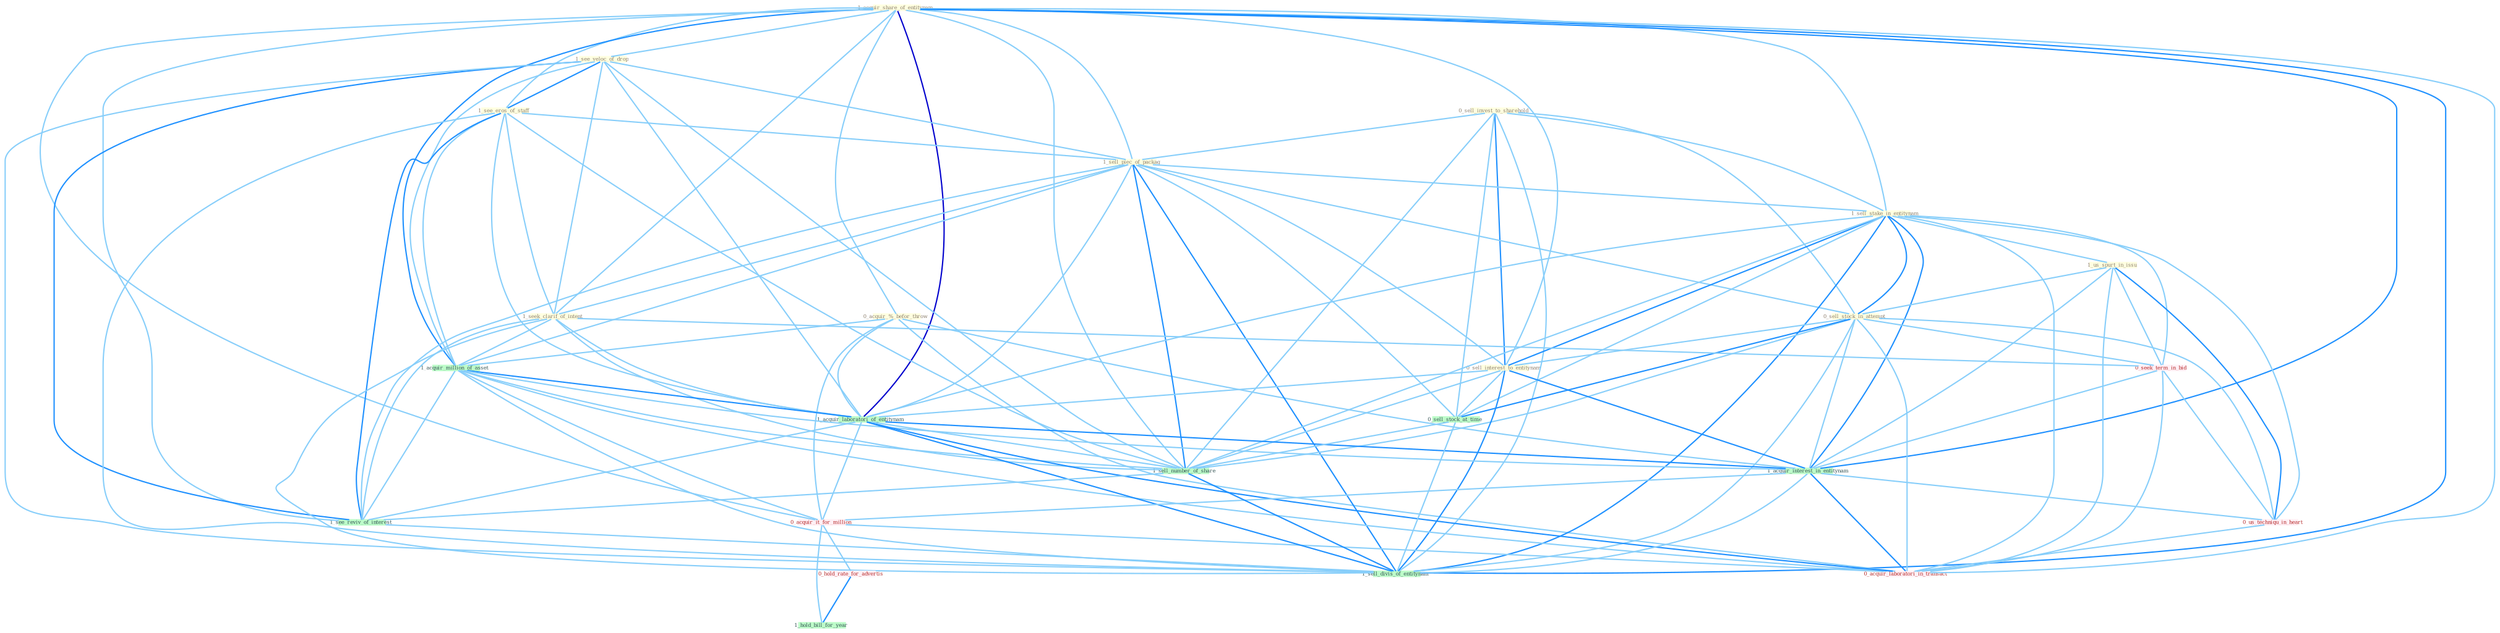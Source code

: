 Graph G{ 
    node
    [shape=polygon,style=filled,width=.5,height=.06,color="#BDFCC9",fixedsize=true,fontsize=4,
    fontcolor="#2f4f4f"];
    {node
    [color="#ffffe0", fontcolor="#8b7d6b"] "1_acquir_share_of_entitynam " "0_acquir_%_befor_throw " "1_see_veloc_of_drop " "0_sell_invest_to_sharehold " "1_see_eros_of_staff " "1_sell_piec_of_packag " "1_sell_stake_in_entitynam " "1_us_spurt_in_issu " "0_sell_stock_in_attempt " "0_sell_interest_to_entitynam " "1_seek_clarif_of_intent "}
{node [color="#fff0f5", fontcolor="#b22222"] "0_seek_term_in_bid " "0_us_techniqu_in_heart " "0_acquir_it_for_million " "0_hold_rate_for_advertis " "0_acquir_laboratori_in_transact "}
edge [color="#B0E2FF"];

	"1_acquir_share_of_entitynam " -- "0_acquir_%_befor_throw " [w="1", color="#87cefa" ];
	"1_acquir_share_of_entitynam " -- "1_see_veloc_of_drop " [w="1", color="#87cefa" ];
	"1_acquir_share_of_entitynam " -- "1_see_eros_of_staff " [w="1", color="#87cefa" ];
	"1_acquir_share_of_entitynam " -- "1_sell_piec_of_packag " [w="1", color="#87cefa" ];
	"1_acquir_share_of_entitynam " -- "1_sell_stake_in_entitynam " [w="1", color="#87cefa" ];
	"1_acquir_share_of_entitynam " -- "0_sell_interest_to_entitynam " [w="1", color="#87cefa" ];
	"1_acquir_share_of_entitynam " -- "1_seek_clarif_of_intent " [w="1", color="#87cefa" ];
	"1_acquir_share_of_entitynam " -- "1_acquir_million_of_asset " [w="2", color="#1e90ff" , len=0.8];
	"1_acquir_share_of_entitynam " -- "1_acquir_laboratori_of_entitynam " [w="3", color="#0000cd" , len=0.6];
	"1_acquir_share_of_entitynam " -- "1_acquir_interest_in_entitynam " [w="2", color="#1e90ff" , len=0.8];
	"1_acquir_share_of_entitynam " -- "0_acquir_it_for_million " [w="1", color="#87cefa" ];
	"1_acquir_share_of_entitynam " -- "0_acquir_laboratori_in_transact " [w="1", color="#87cefa" ];
	"1_acquir_share_of_entitynam " -- "1_sell_number_of_share " [w="1", color="#87cefa" ];
	"1_acquir_share_of_entitynam " -- "1_see_reviv_of_interest " [w="1", color="#87cefa" ];
	"1_acquir_share_of_entitynam " -- "1_sell_divis_of_entitynam " [w="2", color="#1e90ff" , len=0.8];
	"0_acquir_%_befor_throw " -- "1_acquir_million_of_asset " [w="1", color="#87cefa" ];
	"0_acquir_%_befor_throw " -- "1_acquir_laboratori_of_entitynam " [w="1", color="#87cefa" ];
	"0_acquir_%_befor_throw " -- "1_acquir_interest_in_entitynam " [w="1", color="#87cefa" ];
	"0_acquir_%_befor_throw " -- "0_acquir_it_for_million " [w="1", color="#87cefa" ];
	"0_acquir_%_befor_throw " -- "0_acquir_laboratori_in_transact " [w="1", color="#87cefa" ];
	"1_see_veloc_of_drop " -- "1_see_eros_of_staff " [w="2", color="#1e90ff" , len=0.8];
	"1_see_veloc_of_drop " -- "1_sell_piec_of_packag " [w="1", color="#87cefa" ];
	"1_see_veloc_of_drop " -- "1_seek_clarif_of_intent " [w="1", color="#87cefa" ];
	"1_see_veloc_of_drop " -- "1_acquir_million_of_asset " [w="1", color="#87cefa" ];
	"1_see_veloc_of_drop " -- "1_acquir_laboratori_of_entitynam " [w="1", color="#87cefa" ];
	"1_see_veloc_of_drop " -- "1_sell_number_of_share " [w="1", color="#87cefa" ];
	"1_see_veloc_of_drop " -- "1_see_reviv_of_interest " [w="2", color="#1e90ff" , len=0.8];
	"1_see_veloc_of_drop " -- "1_sell_divis_of_entitynam " [w="1", color="#87cefa" ];
	"0_sell_invest_to_sharehold " -- "1_sell_piec_of_packag " [w="1", color="#87cefa" ];
	"0_sell_invest_to_sharehold " -- "1_sell_stake_in_entitynam " [w="1", color="#87cefa" ];
	"0_sell_invest_to_sharehold " -- "0_sell_stock_in_attempt " [w="1", color="#87cefa" ];
	"0_sell_invest_to_sharehold " -- "0_sell_interest_to_entitynam " [w="2", color="#1e90ff" , len=0.8];
	"0_sell_invest_to_sharehold " -- "0_sell_stock_at_time " [w="1", color="#87cefa" ];
	"0_sell_invest_to_sharehold " -- "1_sell_number_of_share " [w="1", color="#87cefa" ];
	"0_sell_invest_to_sharehold " -- "1_sell_divis_of_entitynam " [w="1", color="#87cefa" ];
	"1_see_eros_of_staff " -- "1_sell_piec_of_packag " [w="1", color="#87cefa" ];
	"1_see_eros_of_staff " -- "1_seek_clarif_of_intent " [w="1", color="#87cefa" ];
	"1_see_eros_of_staff " -- "1_acquir_million_of_asset " [w="1", color="#87cefa" ];
	"1_see_eros_of_staff " -- "1_acquir_laboratori_of_entitynam " [w="1", color="#87cefa" ];
	"1_see_eros_of_staff " -- "1_sell_number_of_share " [w="1", color="#87cefa" ];
	"1_see_eros_of_staff " -- "1_see_reviv_of_interest " [w="2", color="#1e90ff" , len=0.8];
	"1_see_eros_of_staff " -- "1_sell_divis_of_entitynam " [w="1", color="#87cefa" ];
	"1_sell_piec_of_packag " -- "1_sell_stake_in_entitynam " [w="1", color="#87cefa" ];
	"1_sell_piec_of_packag " -- "0_sell_stock_in_attempt " [w="1", color="#87cefa" ];
	"1_sell_piec_of_packag " -- "0_sell_interest_to_entitynam " [w="1", color="#87cefa" ];
	"1_sell_piec_of_packag " -- "1_seek_clarif_of_intent " [w="1", color="#87cefa" ];
	"1_sell_piec_of_packag " -- "1_acquir_million_of_asset " [w="1", color="#87cefa" ];
	"1_sell_piec_of_packag " -- "1_acquir_laboratori_of_entitynam " [w="1", color="#87cefa" ];
	"1_sell_piec_of_packag " -- "0_sell_stock_at_time " [w="1", color="#87cefa" ];
	"1_sell_piec_of_packag " -- "1_sell_number_of_share " [w="2", color="#1e90ff" , len=0.8];
	"1_sell_piec_of_packag " -- "1_see_reviv_of_interest " [w="1", color="#87cefa" ];
	"1_sell_piec_of_packag " -- "1_sell_divis_of_entitynam " [w="2", color="#1e90ff" , len=0.8];
	"1_sell_stake_in_entitynam " -- "1_us_spurt_in_issu " [w="1", color="#87cefa" ];
	"1_sell_stake_in_entitynam " -- "0_sell_stock_in_attempt " [w="2", color="#1e90ff" , len=0.8];
	"1_sell_stake_in_entitynam " -- "0_sell_interest_to_entitynam " [w="2", color="#1e90ff" , len=0.8];
	"1_sell_stake_in_entitynam " -- "1_acquir_laboratori_of_entitynam " [w="1", color="#87cefa" ];
	"1_sell_stake_in_entitynam " -- "0_seek_term_in_bid " [w="1", color="#87cefa" ];
	"1_sell_stake_in_entitynam " -- "1_acquir_interest_in_entitynam " [w="2", color="#1e90ff" , len=0.8];
	"1_sell_stake_in_entitynam " -- "0_us_techniqu_in_heart " [w="1", color="#87cefa" ];
	"1_sell_stake_in_entitynam " -- "0_acquir_laboratori_in_transact " [w="1", color="#87cefa" ];
	"1_sell_stake_in_entitynam " -- "0_sell_stock_at_time " [w="1", color="#87cefa" ];
	"1_sell_stake_in_entitynam " -- "1_sell_number_of_share " [w="1", color="#87cefa" ];
	"1_sell_stake_in_entitynam " -- "1_sell_divis_of_entitynam " [w="2", color="#1e90ff" , len=0.8];
	"1_us_spurt_in_issu " -- "0_sell_stock_in_attempt " [w="1", color="#87cefa" ];
	"1_us_spurt_in_issu " -- "0_seek_term_in_bid " [w="1", color="#87cefa" ];
	"1_us_spurt_in_issu " -- "1_acquir_interest_in_entitynam " [w="1", color="#87cefa" ];
	"1_us_spurt_in_issu " -- "0_us_techniqu_in_heart " [w="2", color="#1e90ff" , len=0.8];
	"1_us_spurt_in_issu " -- "0_acquir_laboratori_in_transact " [w="1", color="#87cefa" ];
	"0_sell_stock_in_attempt " -- "0_sell_interest_to_entitynam " [w="1", color="#87cefa" ];
	"0_sell_stock_in_attempt " -- "0_seek_term_in_bid " [w="1", color="#87cefa" ];
	"0_sell_stock_in_attempt " -- "1_acquir_interest_in_entitynam " [w="1", color="#87cefa" ];
	"0_sell_stock_in_attempt " -- "0_us_techniqu_in_heart " [w="1", color="#87cefa" ];
	"0_sell_stock_in_attempt " -- "0_acquir_laboratori_in_transact " [w="1", color="#87cefa" ];
	"0_sell_stock_in_attempt " -- "0_sell_stock_at_time " [w="2", color="#1e90ff" , len=0.8];
	"0_sell_stock_in_attempt " -- "1_sell_number_of_share " [w="1", color="#87cefa" ];
	"0_sell_stock_in_attempt " -- "1_sell_divis_of_entitynam " [w="1", color="#87cefa" ];
	"0_sell_interest_to_entitynam " -- "1_acquir_laboratori_of_entitynam " [w="1", color="#87cefa" ];
	"0_sell_interest_to_entitynam " -- "1_acquir_interest_in_entitynam " [w="2", color="#1e90ff" , len=0.8];
	"0_sell_interest_to_entitynam " -- "0_sell_stock_at_time " [w="1", color="#87cefa" ];
	"0_sell_interest_to_entitynam " -- "1_sell_number_of_share " [w="1", color="#87cefa" ];
	"0_sell_interest_to_entitynam " -- "1_sell_divis_of_entitynam " [w="2", color="#1e90ff" , len=0.8];
	"1_seek_clarif_of_intent " -- "1_acquir_million_of_asset " [w="1", color="#87cefa" ];
	"1_seek_clarif_of_intent " -- "1_acquir_laboratori_of_entitynam " [w="1", color="#87cefa" ];
	"1_seek_clarif_of_intent " -- "0_seek_term_in_bid " [w="1", color="#87cefa" ];
	"1_seek_clarif_of_intent " -- "1_sell_number_of_share " [w="1", color="#87cefa" ];
	"1_seek_clarif_of_intent " -- "1_see_reviv_of_interest " [w="1", color="#87cefa" ];
	"1_seek_clarif_of_intent " -- "1_sell_divis_of_entitynam " [w="1", color="#87cefa" ];
	"1_acquir_million_of_asset " -- "1_acquir_laboratori_of_entitynam " [w="2", color="#1e90ff" , len=0.8];
	"1_acquir_million_of_asset " -- "1_acquir_interest_in_entitynam " [w="1", color="#87cefa" ];
	"1_acquir_million_of_asset " -- "0_acquir_it_for_million " [w="1", color="#87cefa" ];
	"1_acquir_million_of_asset " -- "0_acquir_laboratori_in_transact " [w="1", color="#87cefa" ];
	"1_acquir_million_of_asset " -- "1_sell_number_of_share " [w="1", color="#87cefa" ];
	"1_acquir_million_of_asset " -- "1_see_reviv_of_interest " [w="1", color="#87cefa" ];
	"1_acquir_million_of_asset " -- "1_sell_divis_of_entitynam " [w="1", color="#87cefa" ];
	"1_acquir_laboratori_of_entitynam " -- "1_acquir_interest_in_entitynam " [w="2", color="#1e90ff" , len=0.8];
	"1_acquir_laboratori_of_entitynam " -- "0_acquir_it_for_million " [w="1", color="#87cefa" ];
	"1_acquir_laboratori_of_entitynam " -- "0_acquir_laboratori_in_transact " [w="2", color="#1e90ff" , len=0.8];
	"1_acquir_laboratori_of_entitynam " -- "1_sell_number_of_share " [w="1", color="#87cefa" ];
	"1_acquir_laboratori_of_entitynam " -- "1_see_reviv_of_interest " [w="1", color="#87cefa" ];
	"1_acquir_laboratori_of_entitynam " -- "1_sell_divis_of_entitynam " [w="2", color="#1e90ff" , len=0.8];
	"0_seek_term_in_bid " -- "1_acquir_interest_in_entitynam " [w="1", color="#87cefa" ];
	"0_seek_term_in_bid " -- "0_us_techniqu_in_heart " [w="1", color="#87cefa" ];
	"0_seek_term_in_bid " -- "0_acquir_laboratori_in_transact " [w="1", color="#87cefa" ];
	"1_acquir_interest_in_entitynam " -- "0_us_techniqu_in_heart " [w="1", color="#87cefa" ];
	"1_acquir_interest_in_entitynam " -- "0_acquir_it_for_million " [w="1", color="#87cefa" ];
	"1_acquir_interest_in_entitynam " -- "0_acquir_laboratori_in_transact " [w="2", color="#1e90ff" , len=0.8];
	"1_acquir_interest_in_entitynam " -- "1_sell_divis_of_entitynam " [w="1", color="#87cefa" ];
	"0_us_techniqu_in_heart " -- "0_acquir_laboratori_in_transact " [w="1", color="#87cefa" ];
	"0_acquir_it_for_million " -- "0_hold_rate_for_advertis " [w="1", color="#87cefa" ];
	"0_acquir_it_for_million " -- "0_acquir_laboratori_in_transact " [w="1", color="#87cefa" ];
	"0_acquir_it_for_million " -- "1_hold_bill_for_year " [w="1", color="#87cefa" ];
	"0_hold_rate_for_advertis " -- "1_hold_bill_for_year " [w="2", color="#1e90ff" , len=0.8];
	"0_sell_stock_at_time " -- "1_sell_number_of_share " [w="1", color="#87cefa" ];
	"0_sell_stock_at_time " -- "1_sell_divis_of_entitynam " [w="1", color="#87cefa" ];
	"1_sell_number_of_share " -- "1_see_reviv_of_interest " [w="1", color="#87cefa" ];
	"1_sell_number_of_share " -- "1_sell_divis_of_entitynam " [w="2", color="#1e90ff" , len=0.8];
	"1_see_reviv_of_interest " -- "1_sell_divis_of_entitynam " [w="1", color="#87cefa" ];
}